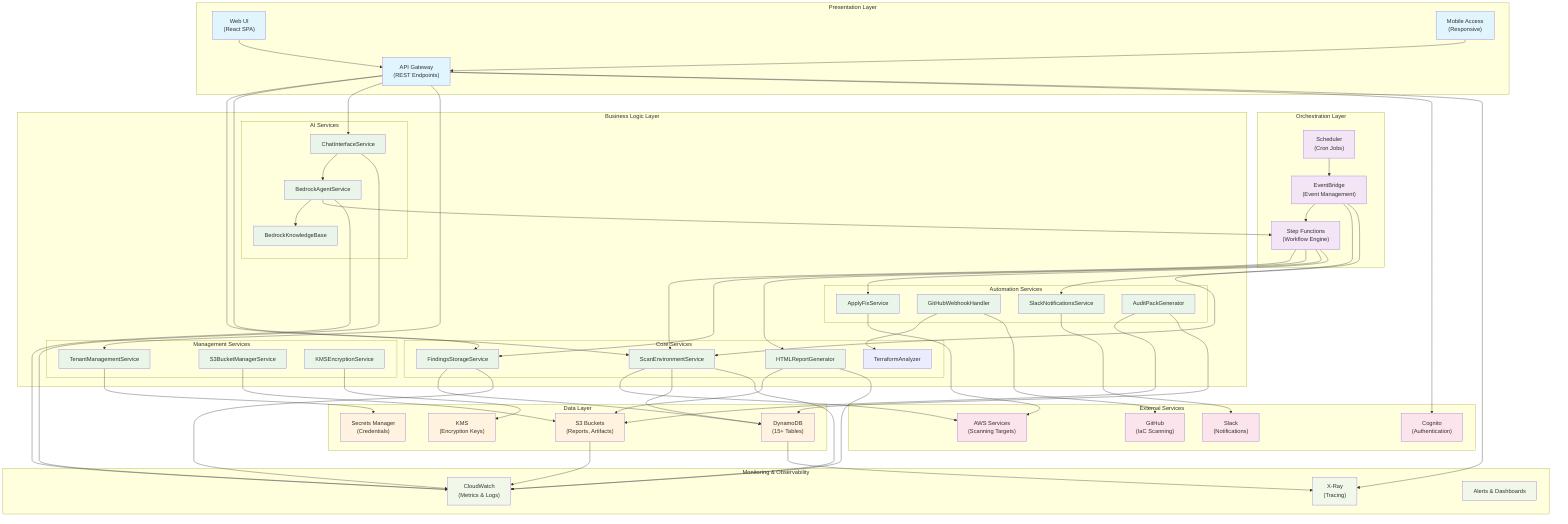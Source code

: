 graph TB
    %% User Interfaces
    subgraph "Presentation Layer"
        WEB["Web UI<br/>(React SPA)"]
        API_GW["API Gateway<br/>(REST Endpoints)"]
        MOBILE["Mobile Access<br/>(Responsive)"]
    end

    %% Orchestration Layer
    subgraph "Orchestration Layer"
        EVENT["EventBridge<br/>(Event Management)"]
        STEP["Step Functions<br/>(Workflow Engine)"]
        SCHEDULER["Scheduler<br/>(Cron Jobs)"]
    end

    %% Business Logic Layer
    subgraph "Business Logic Layer"
        subgraph "Core Services"
            SCAN["ScanEnvironmentService"]
            FIND["FindingsStorageService"]
            REPORT["HTMLReportGenerator"]
            ANALYZE["TerraformAnalyzer"]
        end
        
        subgraph "AI Services"
            CHAT["ChatInterfaceService"]
            AGENT["BedrockAgentService"]
            KB["BedrockKnowledgeBase"]
        end
        
        subgraph "Automation Services"
            FIX["ApplyFixService"]
            WEBHOOK["GitHubWebhookHandler"]
            SLACK["SlackNotificationsService"]
            AUDIT["AuditPackGenerator"]
        end
        
        subgraph "Management Services"
            TENANT["TenantManagementService"]
            S3_MGR["S3BucketManagerService"]
            KMS_MGR["KMSEncryptionService"]
        end
    end

    %% Data Layer
    subgraph "Data Layer"
        DDB["DynamoDB<br/>(15+ Tables)"]
        S3["S3 Buckets<br/>(Reports, Artifacts)"]
        KMS["KMS<br/>(Encryption Keys)"]
        SECRETS["Secrets Manager<br/>(Credentials)"]
    end

    %% External Services
    subgraph "External Services"
        AWS["AWS Services<br/>(Scanning Targets)"]
        GITHUB["GitHub<br/>(IaC Scanning)"]
        SLACK_EXT["Slack<br/>(Notifications)"]
        COGNITO["Cognito<br/>(Authentication)"]
    end

    %% Monitoring
    subgraph "Monitoring & Observability"
        CW["CloudWatch<br/>(Metrics & Logs)"]
        XRAY["X-Ray<br/>(Tracing)"]
        ALERTS["Alerts & Dashboards"]
    end

    %% Connections
    WEB --> API_GW
    MOBILE --> API_GW
    API_GW --> SCAN
    API_GW --> FIND
    API_GW --> CHAT
    API_GW --> TENANT

    EVENT --> STEP
    EVENT --> SCAN
    EVENT --> SLACK
    SCHEDULER --> EVENT

    STEP --> SCAN
    STEP --> FIND
    STEP --> REPORT
    STEP --> FIX

    SCAN --> AWS
    SCAN --> DDB
    FIND --> DDB
    REPORT --> S3
    AUDIT --> S3
    AUDIT --> DDB

    CHAT --> AGENT
    AGENT --> KB
    AGENT --> STEP

    WEBHOOK --> ANALYZE
    WEBHOOK --> GITHUB
    SLACK --> SLACK_EXT

    FIX --> AWS
    KMS_MGR --> KMS
    S3_MGR --> S3

    API_GW --> COGNITO
    TENANT --> SECRETS

    %% Monitoring connections
    SCAN --> CW
    FIND --> CW
    REPORT --> CW
    CHAT --> CW
    AGENT --> CW
    API_GW --> XRAY
    DDB --> XRAY
    S3 --> CW

    %% Styling
    classDef presentation fill:#e1f5fe
    classDef orchestration fill:#f3e5f5
    classDef business fill:#e8f5e8
    classDef data fill:#fff3e0
    classDef external fill:#fce4ec
    classDef monitoring fill:#f1f8e9

    class WEB,API_GW,MOBILE presentation
    class EVENT,STEP,SCHEDULER orchestration
    class SCAN,FIND,REPORT,CHAT,AGENT,KB,FIX,WEBHOOK,SLACK,AUDIT,TENANT,S3_MGR,KMS_MGR business
    class DDB,S3,KMS,SECRETS data
    class AWS,GITHUB,SLACK_EXT,COGNITO external
    class CW,XRAY,ALERTS monitoring